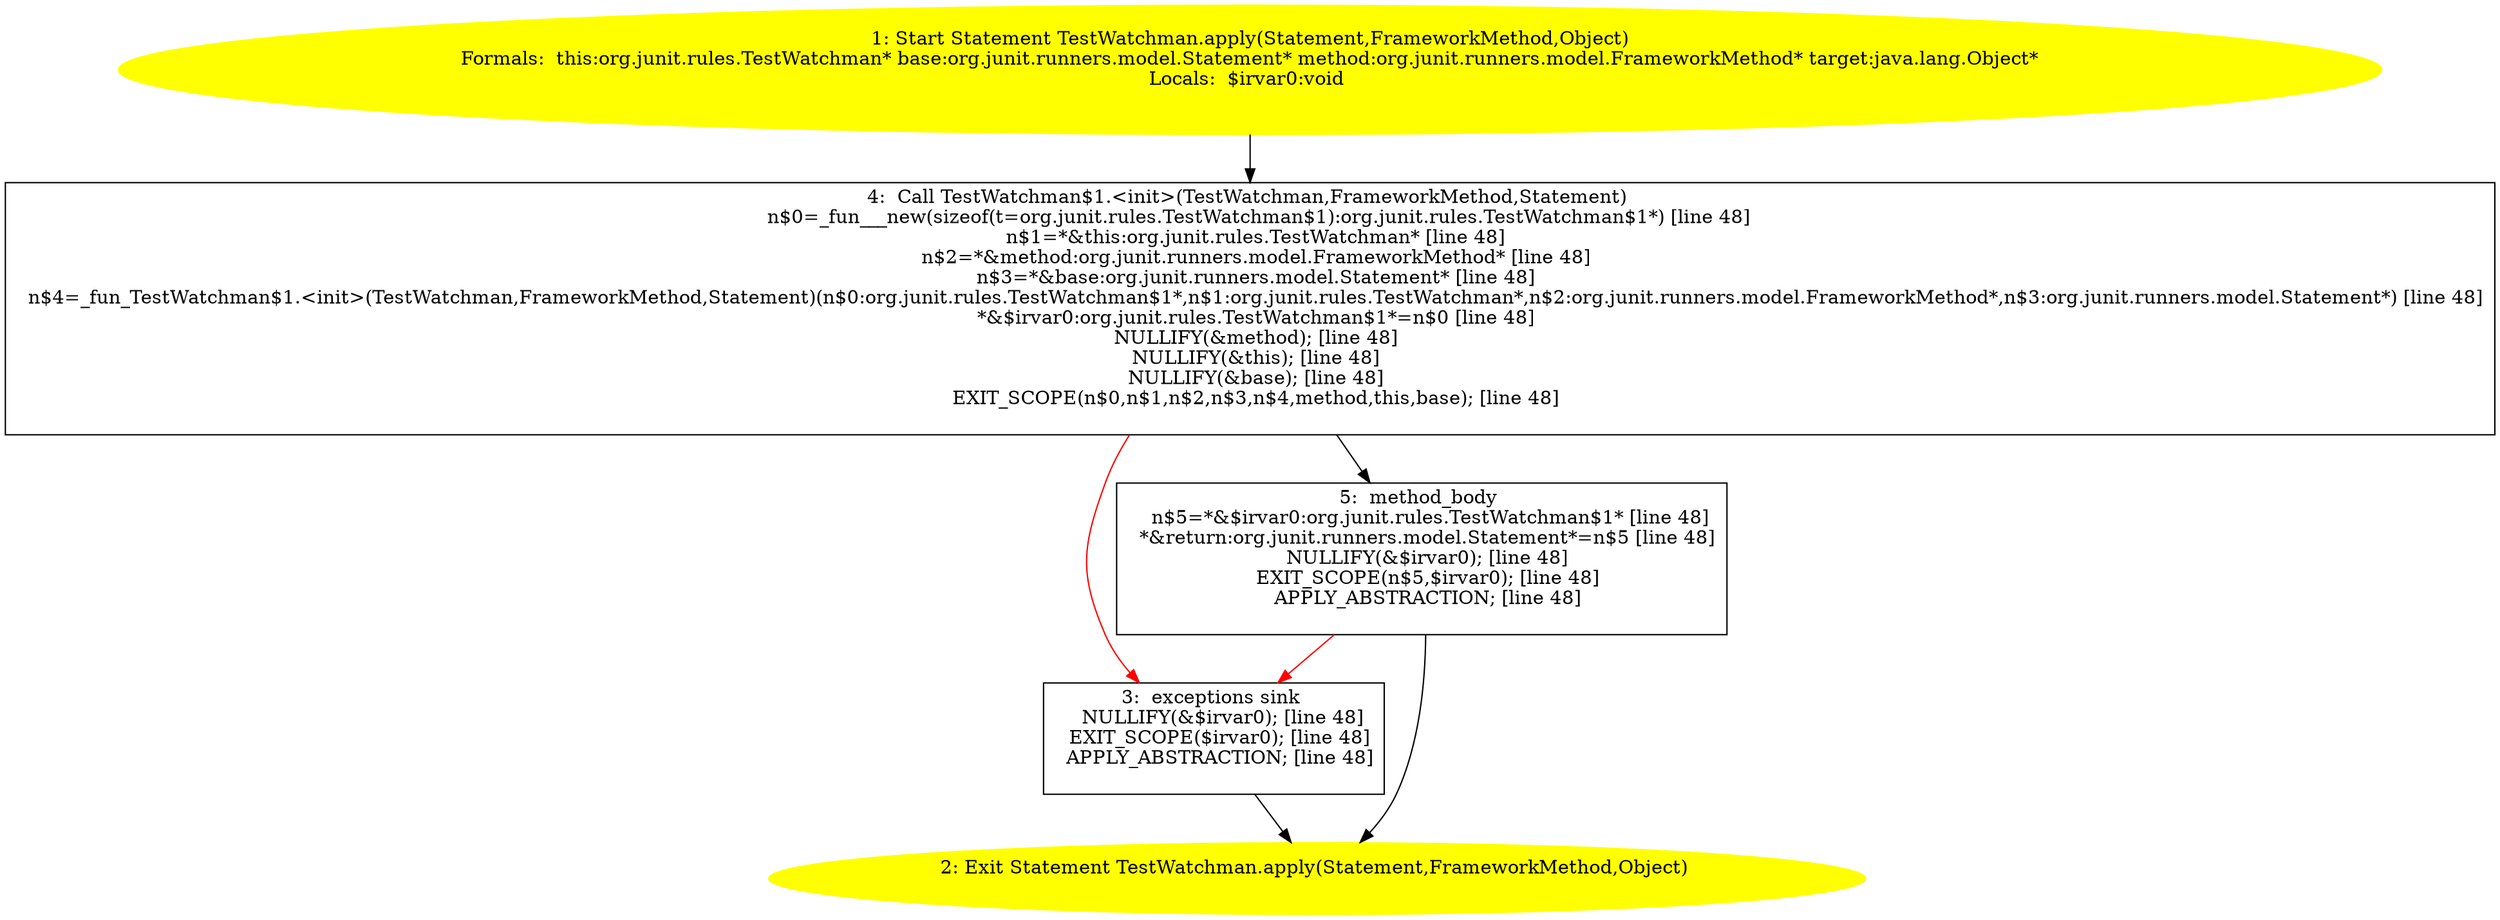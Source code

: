 /* @generated */
digraph cfg {
"org.junit.rules.TestWatchman.apply(org.junit.runners.model.Statement,org.junit.runners.model.Framewo.5776e717fffd7d21b327eabfb11cf9f4_1" [label="1: Start Statement TestWatchman.apply(Statement,FrameworkMethod,Object)\nFormals:  this:org.junit.rules.TestWatchman* base:org.junit.runners.model.Statement* method:org.junit.runners.model.FrameworkMethod* target:java.lang.Object*\nLocals:  $irvar0:void \n  " color=yellow style=filled]
	

	 "org.junit.rules.TestWatchman.apply(org.junit.runners.model.Statement,org.junit.runners.model.Framewo.5776e717fffd7d21b327eabfb11cf9f4_1" -> "org.junit.rules.TestWatchman.apply(org.junit.runners.model.Statement,org.junit.runners.model.Framewo.5776e717fffd7d21b327eabfb11cf9f4_4" ;
"org.junit.rules.TestWatchman.apply(org.junit.runners.model.Statement,org.junit.runners.model.Framewo.5776e717fffd7d21b327eabfb11cf9f4_2" [label="2: Exit Statement TestWatchman.apply(Statement,FrameworkMethod,Object) \n  " color=yellow style=filled]
	

"org.junit.rules.TestWatchman.apply(org.junit.runners.model.Statement,org.junit.runners.model.Framewo.5776e717fffd7d21b327eabfb11cf9f4_3" [label="3:  exceptions sink \n   NULLIFY(&$irvar0); [line 48]\n  EXIT_SCOPE($irvar0); [line 48]\n  APPLY_ABSTRACTION; [line 48]\n " shape="box"]
	

	 "org.junit.rules.TestWatchman.apply(org.junit.runners.model.Statement,org.junit.runners.model.Framewo.5776e717fffd7d21b327eabfb11cf9f4_3" -> "org.junit.rules.TestWatchman.apply(org.junit.runners.model.Statement,org.junit.runners.model.Framewo.5776e717fffd7d21b327eabfb11cf9f4_2" ;
"org.junit.rules.TestWatchman.apply(org.junit.runners.model.Statement,org.junit.runners.model.Framewo.5776e717fffd7d21b327eabfb11cf9f4_4" [label="4:  Call TestWatchman$1.<init>(TestWatchman,FrameworkMethod,Statement) \n   n$0=_fun___new(sizeof(t=org.junit.rules.TestWatchman$1):org.junit.rules.TestWatchman$1*) [line 48]\n  n$1=*&this:org.junit.rules.TestWatchman* [line 48]\n  n$2=*&method:org.junit.runners.model.FrameworkMethod* [line 48]\n  n$3=*&base:org.junit.runners.model.Statement* [line 48]\n  n$4=_fun_TestWatchman$1.<init>(TestWatchman,FrameworkMethod,Statement)(n$0:org.junit.rules.TestWatchman$1*,n$1:org.junit.rules.TestWatchman*,n$2:org.junit.runners.model.FrameworkMethod*,n$3:org.junit.runners.model.Statement*) [line 48]\n  *&$irvar0:org.junit.rules.TestWatchman$1*=n$0 [line 48]\n  NULLIFY(&method); [line 48]\n  NULLIFY(&this); [line 48]\n  NULLIFY(&base); [line 48]\n  EXIT_SCOPE(n$0,n$1,n$2,n$3,n$4,method,this,base); [line 48]\n " shape="box"]
	

	 "org.junit.rules.TestWatchman.apply(org.junit.runners.model.Statement,org.junit.runners.model.Framewo.5776e717fffd7d21b327eabfb11cf9f4_4" -> "org.junit.rules.TestWatchman.apply(org.junit.runners.model.Statement,org.junit.runners.model.Framewo.5776e717fffd7d21b327eabfb11cf9f4_5" ;
	 "org.junit.rules.TestWatchman.apply(org.junit.runners.model.Statement,org.junit.runners.model.Framewo.5776e717fffd7d21b327eabfb11cf9f4_4" -> "org.junit.rules.TestWatchman.apply(org.junit.runners.model.Statement,org.junit.runners.model.Framewo.5776e717fffd7d21b327eabfb11cf9f4_3" [color="red" ];
"org.junit.rules.TestWatchman.apply(org.junit.runners.model.Statement,org.junit.runners.model.Framewo.5776e717fffd7d21b327eabfb11cf9f4_5" [label="5:  method_body \n   n$5=*&$irvar0:org.junit.rules.TestWatchman$1* [line 48]\n  *&return:org.junit.runners.model.Statement*=n$5 [line 48]\n  NULLIFY(&$irvar0); [line 48]\n  EXIT_SCOPE(n$5,$irvar0); [line 48]\n  APPLY_ABSTRACTION; [line 48]\n " shape="box"]
	

	 "org.junit.rules.TestWatchman.apply(org.junit.runners.model.Statement,org.junit.runners.model.Framewo.5776e717fffd7d21b327eabfb11cf9f4_5" -> "org.junit.rules.TestWatchman.apply(org.junit.runners.model.Statement,org.junit.runners.model.Framewo.5776e717fffd7d21b327eabfb11cf9f4_2" ;
	 "org.junit.rules.TestWatchman.apply(org.junit.runners.model.Statement,org.junit.runners.model.Framewo.5776e717fffd7d21b327eabfb11cf9f4_5" -> "org.junit.rules.TestWatchman.apply(org.junit.runners.model.Statement,org.junit.runners.model.Framewo.5776e717fffd7d21b327eabfb11cf9f4_3" [color="red" ];
}
